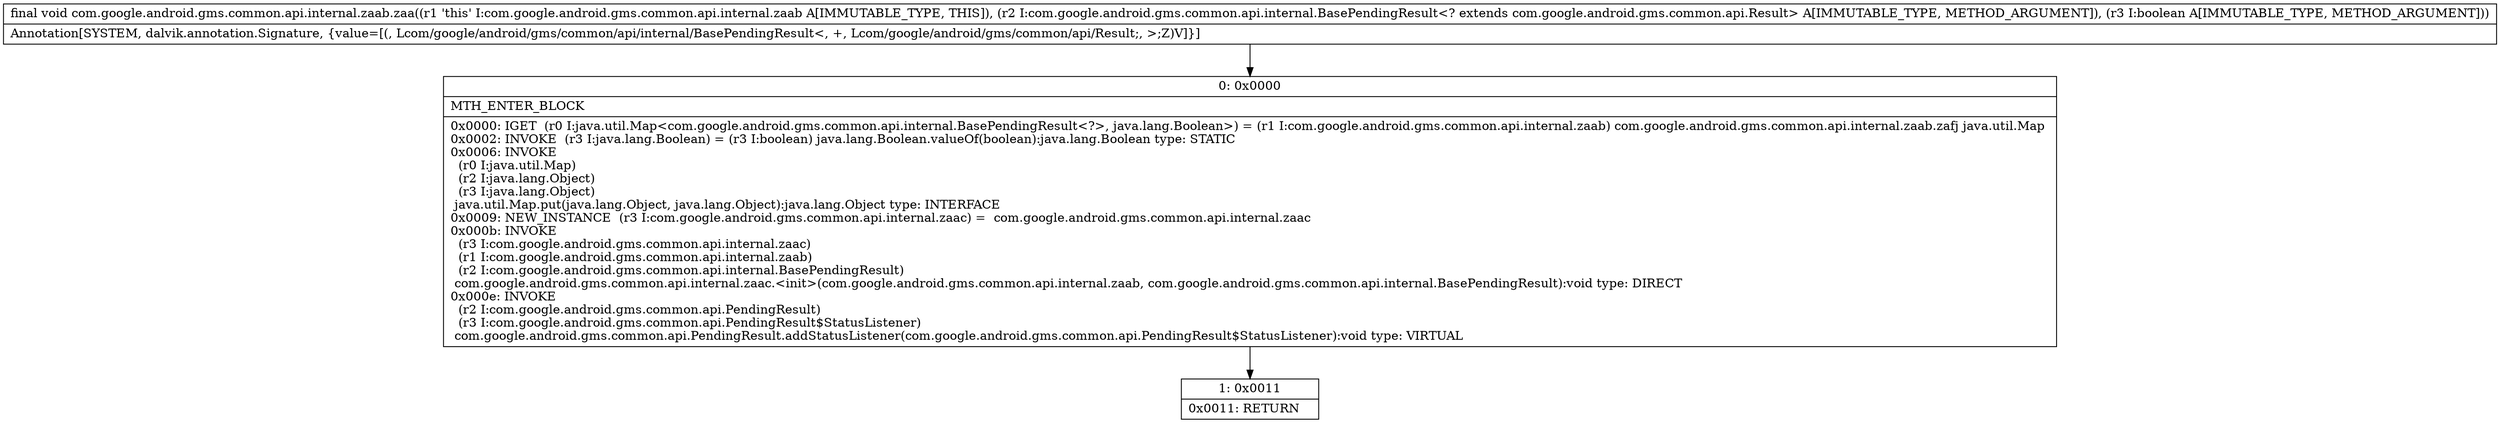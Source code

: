 digraph "CFG forcom.google.android.gms.common.api.internal.zaab.zaa(Lcom\/google\/android\/gms\/common\/api\/internal\/BasePendingResult;Z)V" {
Node_0 [shape=record,label="{0\:\ 0x0000|MTH_ENTER_BLOCK\l|0x0000: IGET  (r0 I:java.util.Map\<com.google.android.gms.common.api.internal.BasePendingResult\<?\>, java.lang.Boolean\>) = (r1 I:com.google.android.gms.common.api.internal.zaab) com.google.android.gms.common.api.internal.zaab.zafj java.util.Map \l0x0002: INVOKE  (r3 I:java.lang.Boolean) = (r3 I:boolean) java.lang.Boolean.valueOf(boolean):java.lang.Boolean type: STATIC \l0x0006: INVOKE  \l  (r0 I:java.util.Map)\l  (r2 I:java.lang.Object)\l  (r3 I:java.lang.Object)\l java.util.Map.put(java.lang.Object, java.lang.Object):java.lang.Object type: INTERFACE \l0x0009: NEW_INSTANCE  (r3 I:com.google.android.gms.common.api.internal.zaac) =  com.google.android.gms.common.api.internal.zaac \l0x000b: INVOKE  \l  (r3 I:com.google.android.gms.common.api.internal.zaac)\l  (r1 I:com.google.android.gms.common.api.internal.zaab)\l  (r2 I:com.google.android.gms.common.api.internal.BasePendingResult)\l com.google.android.gms.common.api.internal.zaac.\<init\>(com.google.android.gms.common.api.internal.zaab, com.google.android.gms.common.api.internal.BasePendingResult):void type: DIRECT \l0x000e: INVOKE  \l  (r2 I:com.google.android.gms.common.api.PendingResult)\l  (r3 I:com.google.android.gms.common.api.PendingResult$StatusListener)\l com.google.android.gms.common.api.PendingResult.addStatusListener(com.google.android.gms.common.api.PendingResult$StatusListener):void type: VIRTUAL \l}"];
Node_1 [shape=record,label="{1\:\ 0x0011|0x0011: RETURN   \l}"];
MethodNode[shape=record,label="{final void com.google.android.gms.common.api.internal.zaab.zaa((r1 'this' I:com.google.android.gms.common.api.internal.zaab A[IMMUTABLE_TYPE, THIS]), (r2 I:com.google.android.gms.common.api.internal.BasePendingResult\<? extends com.google.android.gms.common.api.Result\> A[IMMUTABLE_TYPE, METHOD_ARGUMENT]), (r3 I:boolean A[IMMUTABLE_TYPE, METHOD_ARGUMENT]))  | Annotation[SYSTEM, dalvik.annotation.Signature, \{value=[(, Lcom\/google\/android\/gms\/common\/api\/internal\/BasePendingResult\<, +, Lcom\/google\/android\/gms\/common\/api\/Result;, \>;Z)V]\}]\l}"];
MethodNode -> Node_0;
Node_0 -> Node_1;
}

